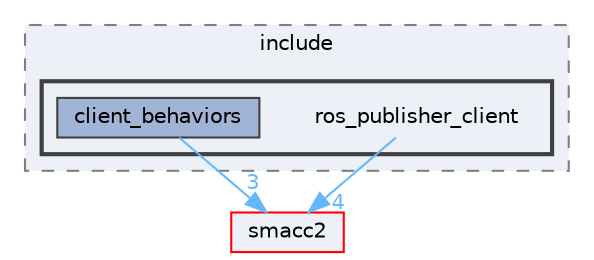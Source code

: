 digraph "smacc2_client_library/ros_publisher_client/include/ros_publisher_client"
{
 // LATEX_PDF_SIZE
  bgcolor="transparent";
  edge [fontname=Helvetica,fontsize=10,labelfontname=Helvetica,labelfontsize=10];
  node [fontname=Helvetica,fontsize=10,shape=box,height=0.2,width=0.4];
  compound=true
  subgraph clusterdir_870830d71429f9d314b0c0b809215b7a {
    graph [ bgcolor="#edf0f7", pencolor="grey50", label="include", fontname=Helvetica,fontsize=10 style="filled,dashed", URL="dir_870830d71429f9d314b0c0b809215b7a.html",tooltip=""]
  subgraph clusterdir_6d04162603206c829b80025cf26a3aaa {
    graph [ bgcolor="#edf0f7", pencolor="grey25", label="", fontname=Helvetica,fontsize=10 style="filled,bold", URL="dir_6d04162603206c829b80025cf26a3aaa.html",tooltip=""]
    dir_6d04162603206c829b80025cf26a3aaa [shape=plaintext, label="ros_publisher_client"];
  dir_7ac96f9751f8c02b762b3d214433a9b7 [label="client_behaviors", fillcolor="#a2b4d6", color="grey25", style="filled", URL="dir_7ac96f9751f8c02b762b3d214433a9b7.html",tooltip=""];
  }
  }
  dir_ce4c19d6108cf5285f3105ec9cd73bf1 [label="smacc2", fillcolor="#edf0f7", color="red", style="filled", URL="dir_ce4c19d6108cf5285f3105ec9cd73bf1.html",tooltip=""];
  dir_6d04162603206c829b80025cf26a3aaa->dir_ce4c19d6108cf5285f3105ec9cd73bf1 [headlabel="4", labeldistance=1.5 headhref="dir_000038_000043.html" color="steelblue1" fontcolor="steelblue1"];
  dir_7ac96f9751f8c02b762b3d214433a9b7->dir_ce4c19d6108cf5285f3105ec9cd73bf1 [headlabel="3", labeldistance=1.5 headhref="dir_000008_000043.html" color="steelblue1" fontcolor="steelblue1"];
}
